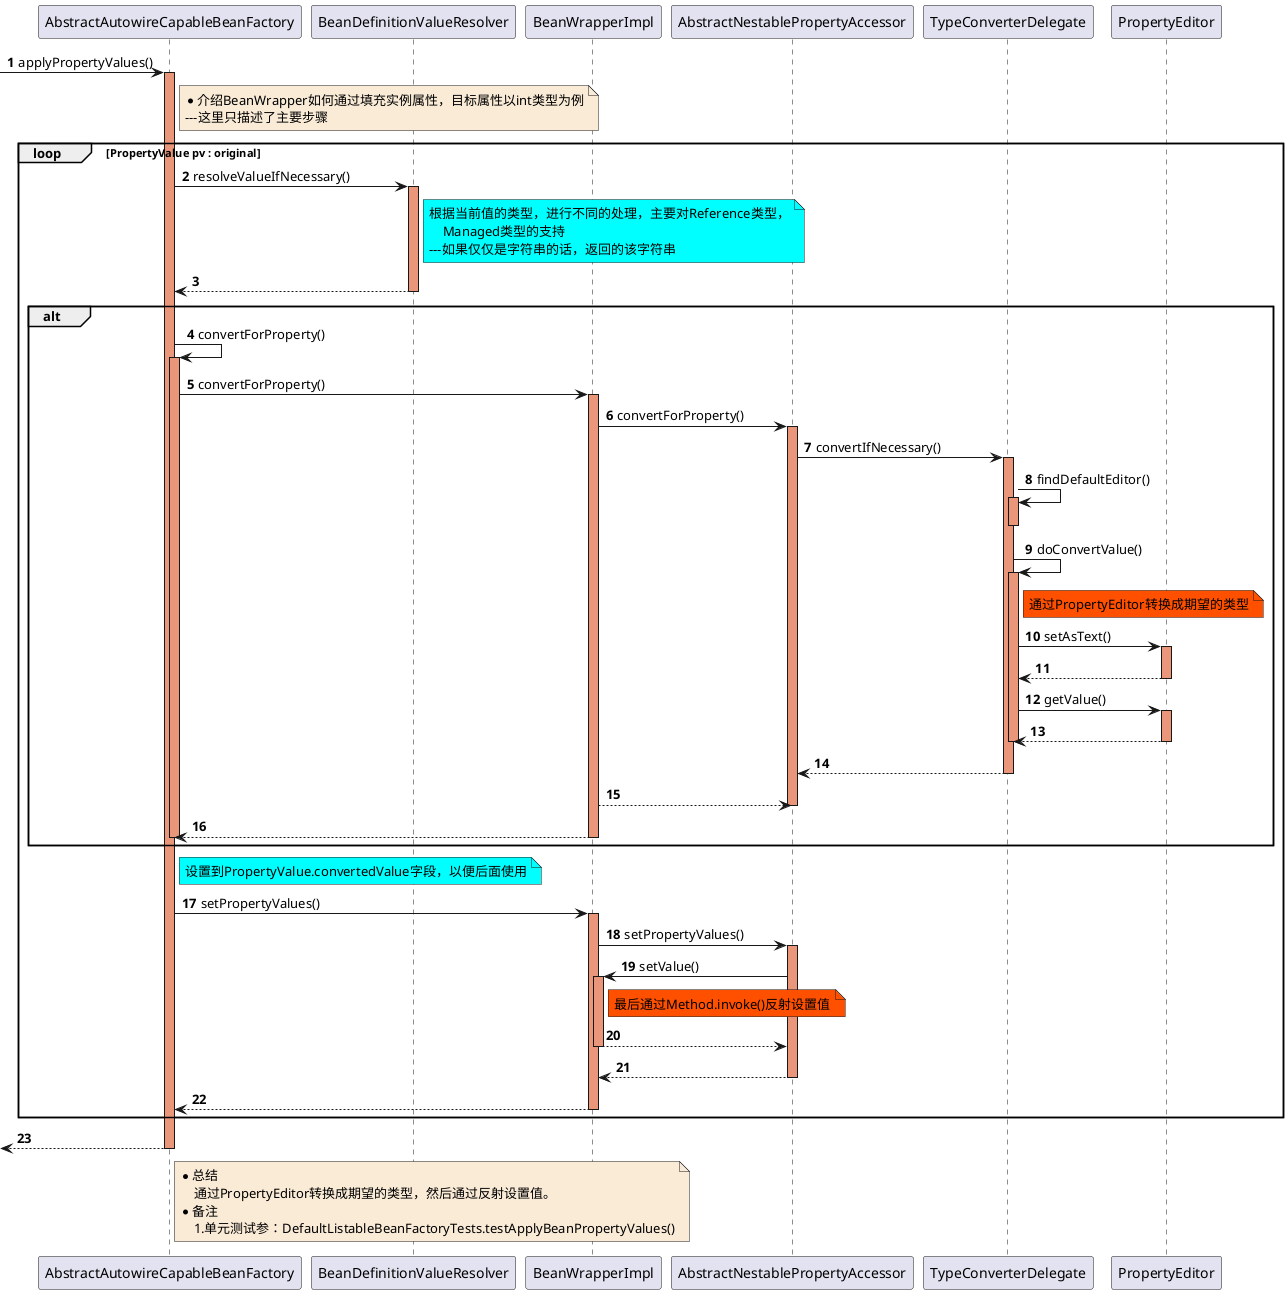 @startuml

autonumber

-> AbstractAutowireCapableBeanFactory: applyPropertyValues()
activate AbstractAutowireCapableBeanFactory #DarkSalmon

    note right of AbstractAutowireCapableBeanFactory #FAEBD7
        *介绍BeanWrapper如何通过填充实例属性，目标属性以int类型为例
        ---这里只描述了主要步骤
    end note

    loop PropertyValue pv : original

        AbstractAutowireCapableBeanFactory -> BeanDefinitionValueResolver:resolveValueIfNecessary()
        activate BeanDefinitionValueResolver #DarkSalmon
            note right of BeanDefinitionValueResolver #aqua
                根据当前值的类型，进行不同的处理，主要对Reference类型，
                    Managed类型的支持
                ---如果仅仅是字符串的话，返回的该字符串
            end note
        BeanDefinitionValueResolver --> AbstractAutowireCapableBeanFactory
        deactivate BeanDefinitionValueResolver

        alt

            AbstractAutowireCapableBeanFactory -> AbstractAutowireCapableBeanFactory : convertForProperty()
            activate AbstractAutowireCapableBeanFactory #DarkSalmon

                AbstractAutowireCapableBeanFactory -> BeanWrapperImpl : convertForProperty()
                activate BeanWrapperImpl #DarkSalmon

                    BeanWrapperImpl -> AbstractNestablePropertyAccessor : convertForProperty()
                    activate AbstractNestablePropertyAccessor #DarkSalmon

                        AbstractNestablePropertyAccessor -> TypeConverterDelegate : convertIfNecessary()
                        activate TypeConverterDelegate #DarkSalmon

                            TypeConverterDelegate -> TypeConverterDelegate : findDefaultEditor()
                            activate TypeConverterDelegate #DarkSalmon
                            deactivate TypeConverterDelegate

                            TypeConverterDelegate -> TypeConverterDelegate : doConvertValue()
                            activate TypeConverterDelegate #DarkSalmon

                                note right of TypeConverterDelegate #FF5000
                                    通过PropertyEditor转换成期望的类型
                                end note

                                TypeConverterDelegate -> PropertyEditor : setAsText()
                                activate PropertyEditor #DarkSalmon
                                PropertyEditor --> TypeConverterDelegate
                                deactivate PropertyEditor

                                TypeConverterDelegate -> PropertyEditor : getValue()
                                activate PropertyEditor #DarkSalmon
                                PropertyEditor --> TypeConverterDelegate
                                deactivate PropertyEditor

                            deactivate TypeConverterDelegate

                        TypeConverterDelegate --> AbstractNestablePropertyAccessor
                        deactivate TypeConverterDelegate

                    BeanWrapperImpl --> AbstractNestablePropertyAccessor
                    deactivate AbstractNestablePropertyAccessor

                BeanWrapperImpl --> AbstractAutowireCapableBeanFactory
                deactivate BeanWrapperImpl

            deactivate AbstractAutowireCapableBeanFactory

        end

        note right of AbstractAutowireCapableBeanFactory #aqua
            设置到PropertyValue.convertedValue字段，以便后面使用
        end note

        AbstractAutowireCapableBeanFactory -> BeanWrapperImpl : setPropertyValues()
        activate BeanWrapperImpl #DarkSalmon

            BeanWrapperImpl -> AbstractNestablePropertyAccessor : setPropertyValues()
            activate AbstractNestablePropertyAccessor #DarkSalmon

                AbstractNestablePropertyAccessor -> BeanWrapperImpl : setValue()
                activate BeanWrapperImpl #DarkSalmon

                    note right of BeanWrapperImpl #FF5000
                        最后通过Method.invoke()反射设置值
                    end note

                BeanWrapperImpl --> AbstractNestablePropertyAccessor
                deactivate BeanWrapperImpl

            AbstractNestablePropertyAccessor --> BeanWrapperImpl
            deactivate AbstractNestablePropertyAccessor

        BeanWrapperImpl --> AbstractAutowireCapableBeanFactory
        deactivate BeanWrapperImpl

    end




<-- AbstractAutowireCapableBeanFactory
deactivate AbstractAutowireCapableBeanFactory

note right of AbstractAutowireCapableBeanFactory #FAEBD7
    *总结
        通过PropertyEditor转换成期望的类型，然后通过反射设置值。
    *备注
        1.单元测试参：DefaultListableBeanFactoryTests.testApplyBeanPropertyValues()
end note

@enduml